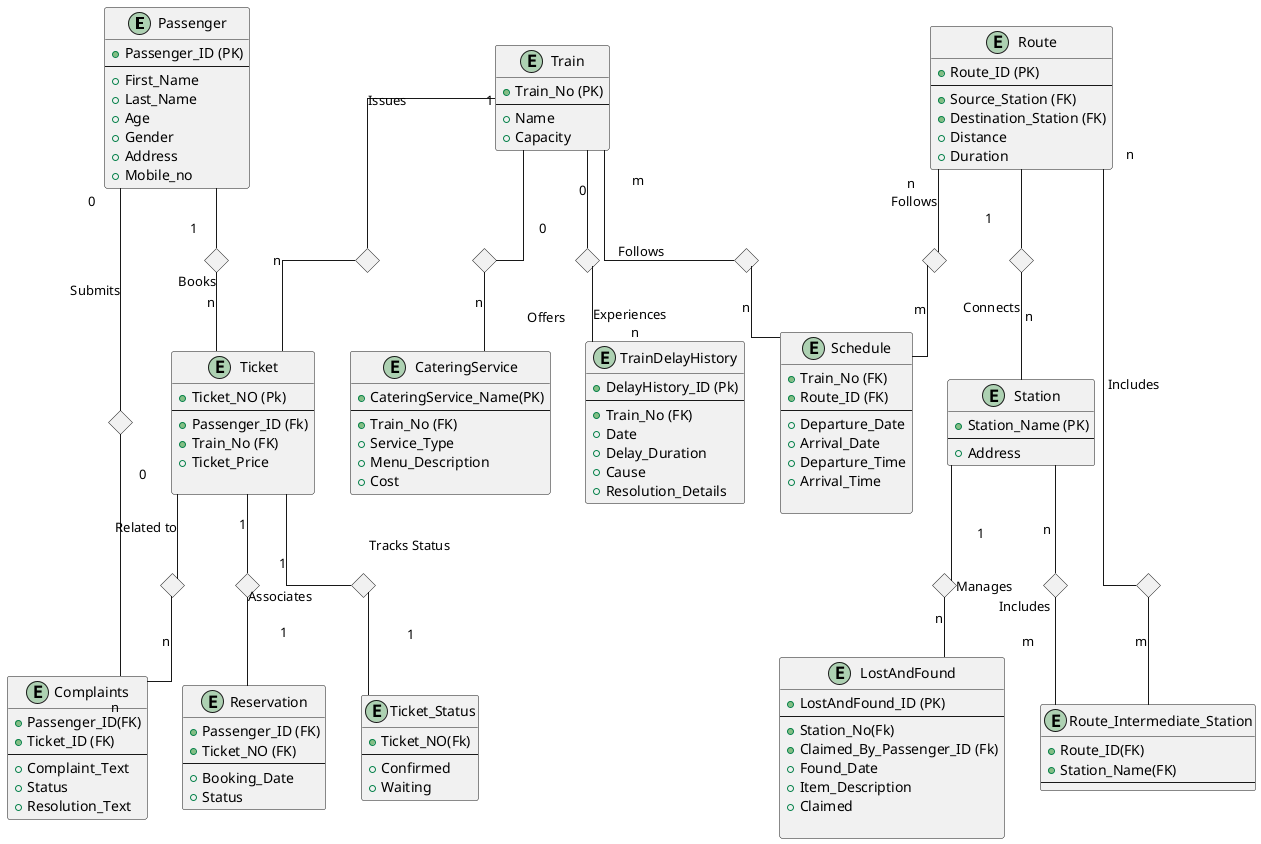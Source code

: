 @startuml  ERD

skinparam linetype ortho
ENTITY Passenger {
  + Passenger_ID (PK)
  --
  + First_Name 
  + Last_Name 
  + Age 
  + Gender 
  + Address
  + Mobile_no
}

ENTITY Train {
  + Train_No (PK)
  --
  + Name 
  + Capacity  
}

ENTITY Station {
  + Station_Name (PK)
  --
  + Address
}

ENTITY Ticket {
  + Ticket_NO (Pk)
  --
  + Passenger_ID (Fk)
  + Train_No (FK)
  + Ticket_Price 
  
}

ENTITY Ticket_Status {
  + Ticket_NO(Fk)
  --
  + Confirmed 
  + Waiting
}


ENTITY Schedule {
  + Train_No (FK)
  + Route_ID (FK)
  --
  + Departure_Date
  + Arrival_Date
  + Departure_Time 
  + Arrival_Time 
  
}

ENTITY Route {
  + Route_ID (PK)
  --
  + Source_Station (FK)
  + Destination_Station (FK)
  + Distance 
  + Duration 
}

ENTITY Route_Intermediate_Station { 
  + Route_ID(FK)
  + Station_Name(FK)
  --
}

ENTITY Reservation {
  + Passenger_ID (FK)
  + Ticket_NO (FK)
  --
  + Booking_Date
  + Status 
}

ENTITY Complaints {
  + Passenger_ID(FK)
  + Ticket_ID (FK)
  --
  + Complaint_Text 
  + Status 
  + Resolution_Text 
}



ENTITY LostAndFound {
  + LostAndFound_ID (PK)
  --
  + Station_No(Fk)
  + Claimed_By_Passenger_ID (Fk)
  + Found_Date
  + Item_Description 
  + Claimed
  
}

ENTITY CateringService {
  + CateringService_Name(PK) 
  --
  + Train_No (FK)
  + Service_Type 
  + Menu_Description 
  + Cost 
}

ENTITY TrainDelayHistory {
  + DelayHistory_ID (Pk)
  --
  + Train_No (FK)
  + Date
  + Delay_Duration 
  + Cause 
  + Resolution_Details 
}

diamond dia1
' diamond dia2
diamond dia3
diamond dia4
diamond dia5
diamond dia6
diamond dia7
diamond dia8
diamond dia9
diamond dia11
diamond dia12
diamond dia13
diamond dia14
diamond dia15
diamond dia16


Passenger -- dia1 :"1 \n\n\n Books"
dia1 -- Ticket: "n"

' Train -- dia2: "1       Stops at"
' dia2 -- Station:"n"

Train -- dia3: "m \n \n\n \n Follows"
dia3 -- Schedule:"n"

Train -- dia4: "Issues \t\t\t   1"
dia4 -- Ticket: "\n\n\n n"

Ticket -- dia5: "1"
dia5 -- Ticket_Status: "Tracks Status \n\n\n\n\n1"

Train -- dia6: "0 \n\n\n\n\n Offers"
dia6 -- CateringService:"n"

Train -- dia7:"0"
dia7 -- TrainDelayHistory: "Experiences \n  n"

Station -- dia8: "1 \n\n\n Manages"
dia8 -- LostAndFound: "n"





Passenger -- dia11: "0 \n\n\n\n\n Submits"
dia11 -- Complaints: "\n\n\n\n\n\n\n\n n"

Ticket -- dia9: "0 \n\n\n Related to"
dia9 -- Complaints: "n"


Route -- dia12: "n \n\n\n\n\n\n\n\n\n\n\n\n\n Includes"
dia12 -- Route_Intermediate_Station:"\n\n\n\n\n m"

Station -- dia13: "n \n\n\n"
dia13 -- Route_Intermediate_Station: "Includes \n\n m"

Route -- dia14: "n \n Follows"
dia14 -- Schedule:"m"

Route -- dia15: "1 \n\n\n\n\n Connects"
dia15 -- Station:"\n\n\n\n\n n"

Ticket-- dia16:"1"
dia16 -- Reservation: "Associates \n\n 1"

@enduml

#Train + Route =  Schedule 
# Ticket + Pasasnger = Reseveration
# Route + Stations
#





